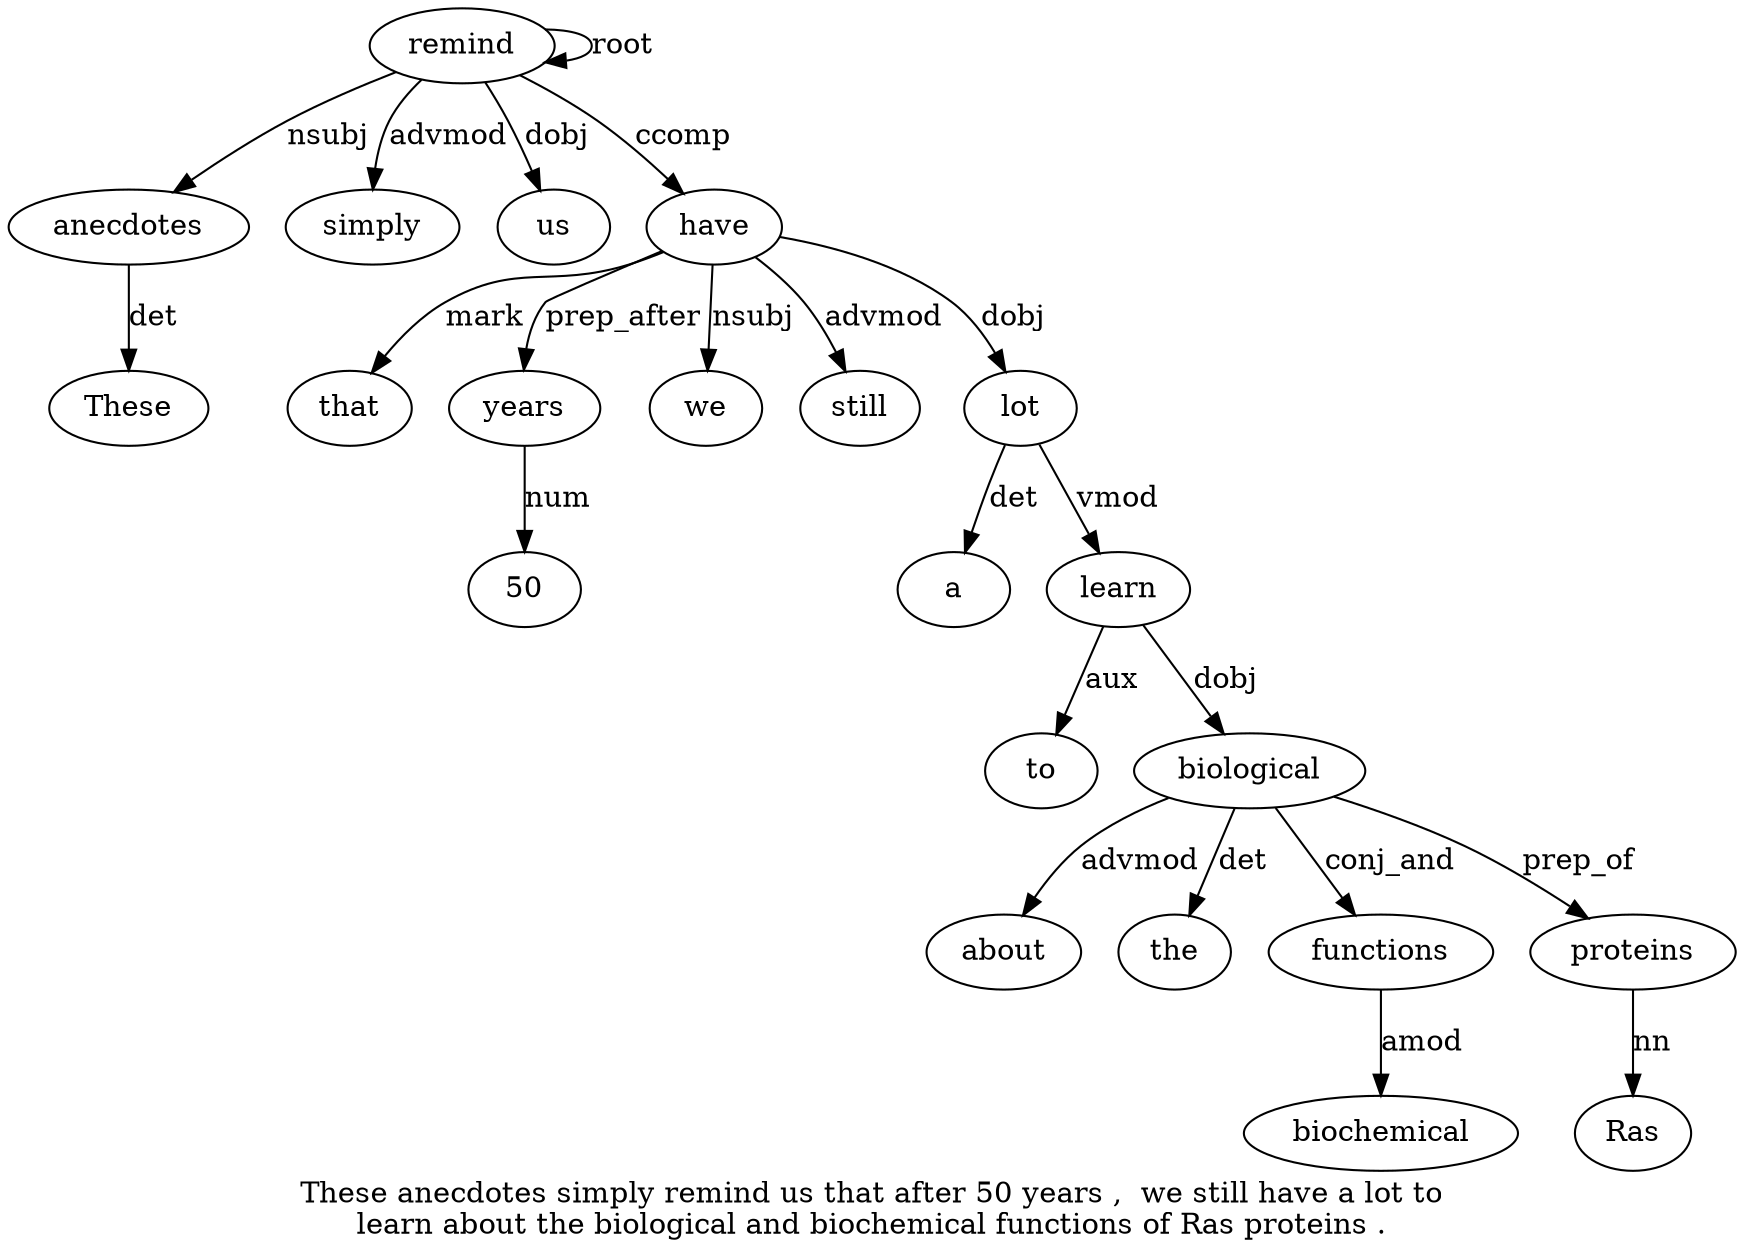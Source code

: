 digraph "These anecdotes simply remind us that after 50 years ,  we still have a lot to learn about the biological and biochemical functions of Ras proteins ." {
label="These anecdotes simply remind us that after 50 years ,  we still have a lot to
learn about the biological and biochemical functions of Ras proteins .";
anecdotes2 [style=filled, fillcolor=white, label=anecdotes];
These1 [style=filled, fillcolor=white, label=These];
anecdotes2 -> These1  [label=det];
remind4 [style=filled, fillcolor=white, label=remind];
remind4 -> anecdotes2  [label=nsubj];
simply3 [style=filled, fillcolor=white, label=simply];
remind4 -> simply3  [label=advmod];
remind4 -> remind4  [label=root];
us5 [style=filled, fillcolor=white, label=us];
remind4 -> us5  [label=dobj];
have13 [style=filled, fillcolor=white, label=have];
that6 [style=filled, fillcolor=white, label=that];
have13 -> that6  [label=mark];
years9 [style=filled, fillcolor=white, label=years];
508 [style=filled, fillcolor=white, label=50];
years9 -> 508  [label=num];
have13 -> years9  [label=prep_after];
we11 [style=filled, fillcolor=white, label=we];
have13 -> we11  [label=nsubj];
still12 [style=filled, fillcolor=white, label=still];
have13 -> still12  [label=advmod];
remind4 -> have13  [label=ccomp];
lot15 [style=filled, fillcolor=white, label=lot];
a14 [style=filled, fillcolor=white, label=a];
lot15 -> a14  [label=det];
have13 -> lot15  [label=dobj];
learn17 [style=filled, fillcolor=white, label=learn];
to16 [style=filled, fillcolor=white, label=to];
learn17 -> to16  [label=aux];
lot15 -> learn17  [label=vmod];
biological20 [style=filled, fillcolor=white, label=biological];
about18 [style=filled, fillcolor=white, label=about];
biological20 -> about18  [label=advmod];
the19 [style=filled, fillcolor=white, label=the];
biological20 -> the19  [label=det];
learn17 -> biological20  [label=dobj];
functions23 [style=filled, fillcolor=white, label=functions];
biochemical22 [style=filled, fillcolor=white, label=biochemical];
functions23 -> biochemical22  [label=amod];
biological20 -> functions23  [label=conj_and];
proteins26 [style=filled, fillcolor=white, label=proteins];
Ras25 [style=filled, fillcolor=white, label=Ras];
proteins26 -> Ras25  [label=nn];
biological20 -> proteins26  [label=prep_of];
}
